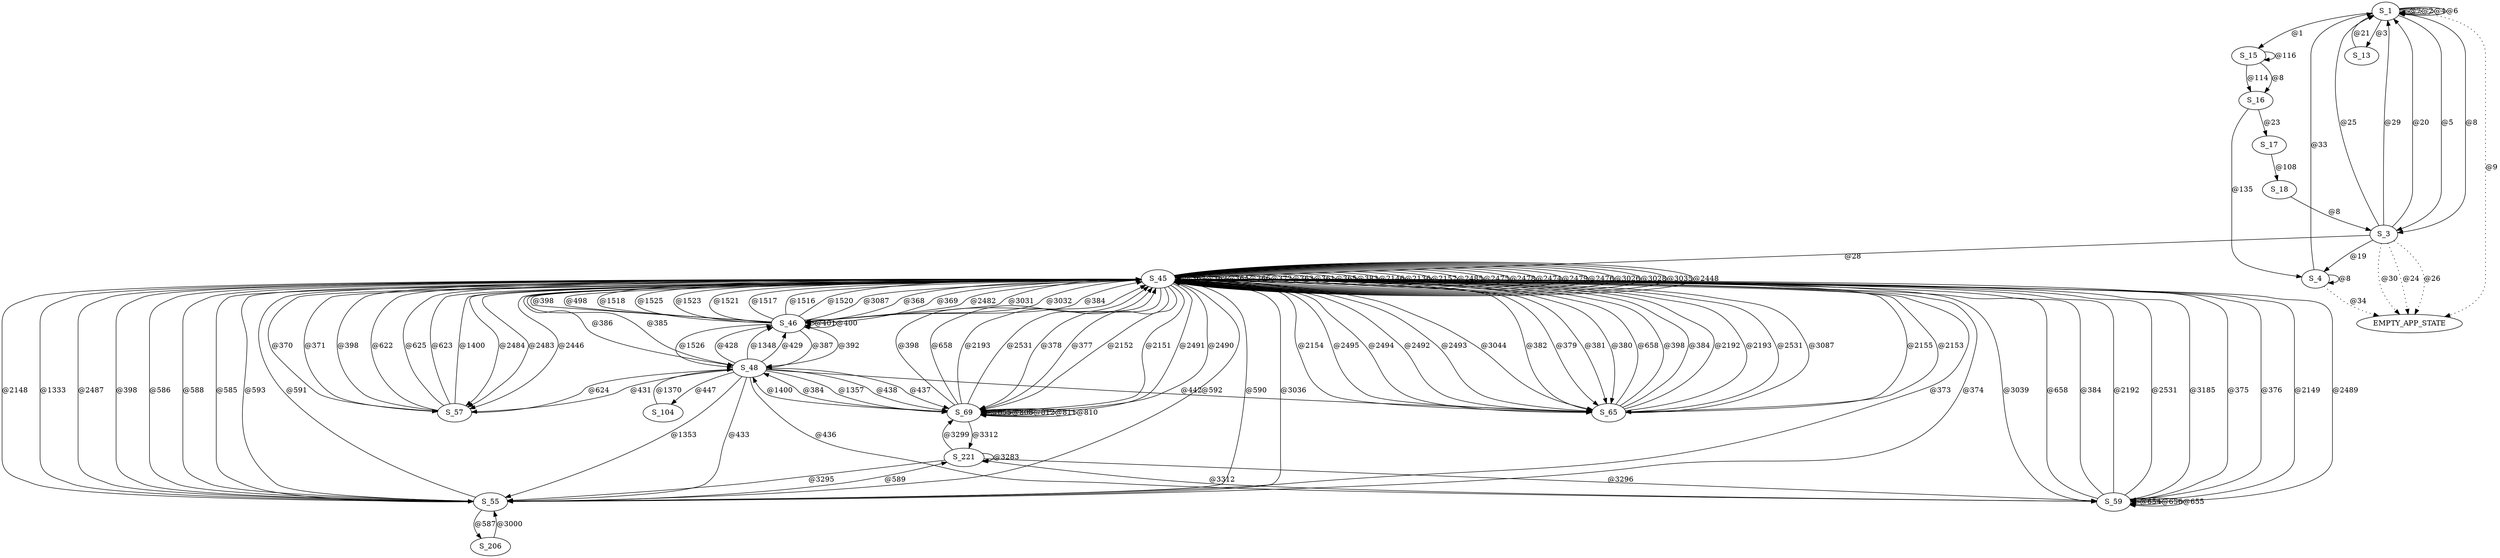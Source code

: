 digraph graphtest {
  S_1 -> S_1  [ label="@7"] ;
  S_1 -> S_3  [ label="@8"] ;
  S_1 -> EMPTY_APP_STATE  [ style=dotted,label="@9"] ;
  S_1 -> S_3  [ label="@5"] ;
  S_1 -> S_1  [ label="@2"] ;
  S_1 -> S_13  [ label="@3"] ;
  S_1 -> S_15  [ label="@1"] ;
  S_1 -> S_1  [ label="@4"] ;
  S_1 -> S_1  [ label="@6"] ;
  S_3 -> S_4  [ label="@19"] ;
  S_3 -> S_1  [ label="@25"] ;
  S_3 -> EMPTY_APP_STATE  [ style=dotted,label="@30"] ;
  S_3 -> EMPTY_APP_STATE  [ style=dotted,label="@24"] ;
  S_3 -> S_1  [ label="@29"] ;
  S_3 -> S_1  [ label="@20"] ;
  S_3 -> EMPTY_APP_STATE  [ style=dotted,label="@26"] ;
  S_3 -> S_45  [ label="@28"] ;
  S_4 -> S_4  [ label="@8"] ;
  S_4 -> S_1  [ label="@33"] ;
  S_4 -> EMPTY_APP_STATE  [ style=dotted,label="@34"] ;
  S_13 -> S_1  [ label="@21"] ;
  S_15 -> S_16  [ label="@8"] ;
  S_15 -> S_15  [ label="@116"] ;
  S_15 -> S_16  [ label="@114"] ;
  S_16 -> S_17  [ label="@23"] ;
  S_16 -> S_4  [ label="@135"] ;
  S_17 -> S_18  [ label="@108"] ;
  S_18 -> S_3  [ label="@8"] ;
  S_45 -> S_46  [ label="@368"] ;
  S_45 -> S_48  [ label="@385"] ;
  S_45 -> S_46  [ label="@369"] ;
  S_45 -> S_45  [ label="@367"] ;
  S_45 -> S_45  [ label="@362"] ;
  S_45 -> S_55  [ label="@373"] ;
  S_45 -> S_57  [ label="@370"] ;
  S_45 -> S_59  [ label="@375"] ;
  S_45 -> S_45  [ label="@364"] ;
  S_45 -> S_45  [ label="@366"] ;
  S_45 -> S_65  [ label="@382"] ;
  S_45 -> S_65  [ label="@379"] ;
  S_45 -> S_69  [ label="@378"] ;
  S_45 -> S_69  [ label="@377"] ;
  S_45 -> S_65  [ label="@381"] ;
  S_45 -> S_45  [ label="@372"] ;
  S_45 -> S_55  [ label="@374"] ;
  S_45 -> S_65  [ label="@380"] ;
  S_45 -> S_57  [ label="@371"] ;
  S_45 -> S_45  [ label="@363"] ;
  S_45 -> S_45  [ label="@361"] ;
  S_45 -> S_45  [ label="@365"] ;
  S_45 -> S_45  [ label="@383"] ;
  S_45 -> S_59  [ label="@376"] ;
  S_45 -> S_45  [ label="@2146"] ;
  S_45 -> S_69  [ label="@2152"] ;
  S_45 -> S_65  [ label="@2155"] ;
  S_45 -> S_45  [ label="@2136"] ;
  S_45 -> S_69  [ label="@2151"] ;
  S_45 -> S_65  [ label="@2153"] ;
  S_45 -> S_65  [ label="@2154"] ;
  S_45 -> S_59  [ label="@2149"] ;
  S_45 -> S_45  [ label="@2157"] ;
  S_45 -> S_55  [ label="@2148"] ;
  S_45 -> S_55  [ label="@1333"] ;
  S_45 -> S_45  [ label="@2485"] ;
  S_45 -> S_69  [ label="@2491"] ;
  S_45 -> S_57  [ label="@2484"] ;
  S_45 -> S_65  [ label="@2495"] ;
  S_45 -> S_69  [ label="@2490"] ;
  S_45 -> S_65  [ label="@2494"] ;
  S_45 -> S_59  [ label="@2489"] ;
  S_45 -> S_45  [ label="@2475"] ;
  S_45 -> S_45  [ label="@2478"] ;
  S_45 -> S_45  [ label="@2474"] ;
  S_45 -> S_65  [ label="@2492"] ;
  S_45 -> S_45  [ label="@2479"] ;
  S_45 -> S_45  [ label="@2476"] ;
  S_45 -> S_57  [ label="@2483"] ;
  S_45 -> S_65  [ label="@2493"] ;
  S_45 -> S_46  [ label="@2482"] ;
  S_45 -> S_55  [ label="@2487"] ;
  S_45 -> S_45  [ label="@3026"] ;
  S_45 -> S_46  [ label="@3031"] ;
  S_45 -> S_45  [ label="@3028"] ;
  S_45 -> S_46  [ label="@3032"] ;
  S_45 -> S_65  [ label="@3044"] ;
  S_45 -> S_45  [ label="@3035"] ;
  S_45 -> S_59  [ label="@3039"] ;
  S_45 -> S_55  [ label="@3036"] ;
  S_45 -> S_45  [ label="@2448"] ;
  S_45 -> S_57  [ label="@2446"] ;
  S_46 -> S_45  [ label="@384"] ;
  S_46 -> S_46  [ label="@401"] ;
  S_46 -> S_45  [ label="@398"] ;
  S_46 -> S_48  [ label="@387"] ;
  S_46 -> S_48  [ label="@392"] ;
  S_46 -> S_46  [ label="@400"] ;
  S_46 -> S_45  [ label="@498"] ;
  S_46 -> S_45  [ label="@1518"] ;
  S_46 -> S_45  [ label="@1525"] ;
  S_46 -> S_45  [ label="@1523"] ;
  S_46 -> S_48  [ label="@1526"] ;
  S_46 -> S_45  [ label="@1521"] ;
  S_46 -> S_45  [ label="@1517"] ;
  S_46 -> S_45  [ label="@1516"] ;
  S_46 -> S_45  [ label="@1520"] ;
  S_46 -> S_45  [ label="@3087"] ;
  S_48 -> S_45  [ label="@386"] ;
  S_48 -> S_65  [ label="@442"] ;
  S_48 -> S_46  [ label="@428"] ;
  S_48 -> S_55  [ label="@433"] ;
  S_48 -> S_104  [ label="@447"] ;
  S_48 -> S_69  [ label="@1357"] ;
  S_48 -> S_46  [ label="@1348"] ;
  S_48 -> S_55  [ label="@1353"] ;
  S_48 -> S_69  [ label="@438"] ;
  S_48 -> S_46  [ label="@429"] ;
  S_48 -> S_59  [ label="@436"] ;
  S_48 -> S_57  [ label="@431"] ;
  S_48 -> S_69  [ label="@437"] ;
  S_55 -> S_45  [ label="@398"] ;
  S_55 -> S_45  [ label="@586"] ;
  S_55 -> S_45  [ label="@588"] ;
  S_55 -> S_45  [ label="@585"] ;
  S_55 -> S_45  [ label="@593"] ;
  S_55 -> S_45  [ label="@591"] ;
  S_55 -> S_45  [ label="@592"] ;
  S_55 -> S_206  [ label="@587"] ;
  S_55 -> S_45  [ label="@590"] ;
  S_55 -> S_221  [ label="@589"] ;
  S_57 -> S_45  [ label="@398"] ;
  S_57 -> S_45  [ label="@622"] ;
  S_57 -> S_48  [ label="@624"] ;
  S_57 -> S_45  [ label="@625"] ;
  S_57 -> S_45  [ label="@623"] ;
  S_57 -> S_45  [ label="@1400"] ;
  S_59 -> S_59  [ label="@654"] ;
  S_59 -> S_59  [ label="@656"] ;
  S_59 -> S_45  [ label="@658"] ;
  S_59 -> S_59  [ label="@655"] ;
  S_59 -> S_45  [ label="@384"] ;
  S_59 -> S_45  [ label="@2192"] ;
  S_59 -> S_45  [ label="@2531"] ;
  S_59 -> S_45  [ label="@3185"] ;
  S_59 -> S_221  [ label="@3312"] ;
  S_65 -> S_45  [ label="@658"] ;
  S_65 -> S_45  [ label="@398"] ;
  S_65 -> S_45  [ label="@384"] ;
  S_65 -> S_45  [ label="@2192"] ;
  S_65 -> S_45  [ label="@2193"] ;
  S_65 -> S_45  [ label="@2531"] ;
  S_65 -> S_45  [ label="@3087"] ;
  S_69 -> S_69  [ label="@655"] ;
  S_69 -> S_69  [ label="@808"] ;
  S_69 -> S_69  [ label="@812"] ;
  S_69 -> S_69  [ label="@811"] ;
  S_69 -> S_69  [ label="@810"] ;
  S_69 -> S_45  [ label="@398"] ;
  S_69 -> S_45  [ label="@658"] ;
  S_69 -> S_48  [ label="@1400"] ;
  S_69 -> S_48  [ label="@384"] ;
  S_69 -> S_45  [ label="@2193"] ;
  S_69 -> S_45  [ label="@2531"] ;
  S_69 -> S_221  [ label="@3312"] ;
  S_104 -> S_48  [ label="@1370"] ;
  S_206 -> S_55  [ label="@3000"] ;
  S_221 -> S_69  [ label="@3299"] ;
  S_221 -> S_221  [ label="@3283"] ;
  S_221 -> S_59  [ label="@3296"] ;
  S_221 -> S_55  [ label="@3295"] ;
}